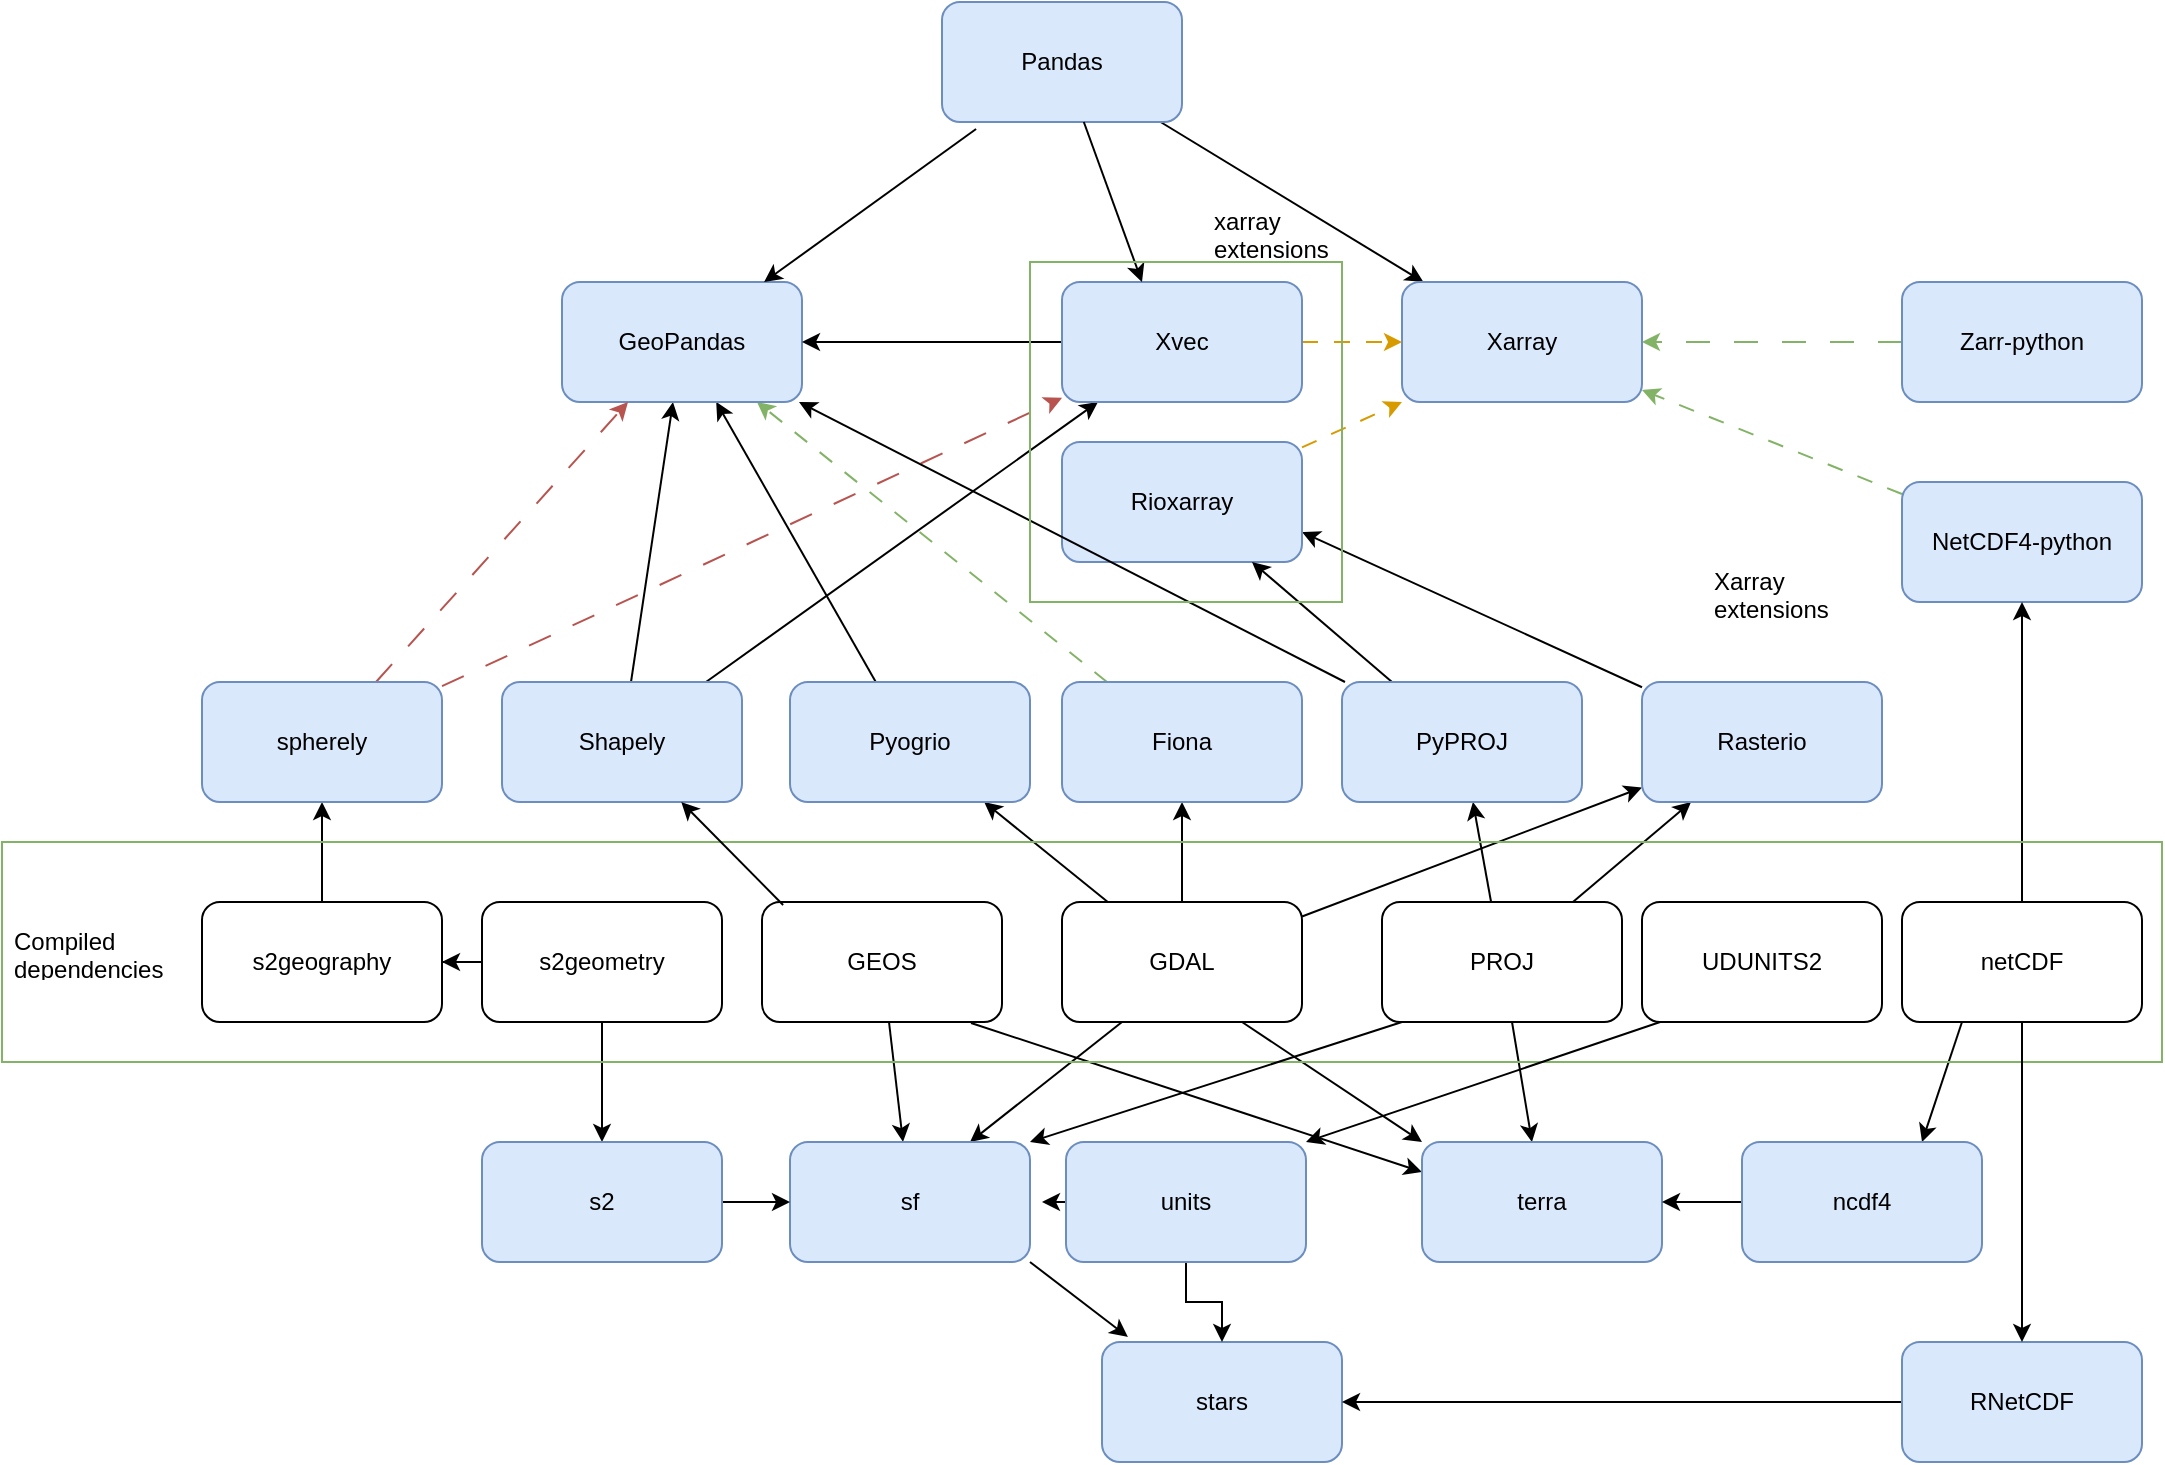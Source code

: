 <mxfile version="24.8.3">
  <diagram name="Page-1" id="YpKSIcgt4raoAJl-A2hk">
    <mxGraphModel dx="2203" dy="908" grid="1" gridSize="10" guides="1" tooltips="1" connect="1" arrows="1" fold="1" page="1" pageScale="1" pageWidth="827" pageHeight="1169" math="0" shadow="0">
      <root>
        <mxCell id="0" />
        <mxCell id="1" parent="0" />
        <mxCell id="cOpkqLJVpFi0IKKhEmXB-14" value="" style="rounded=0;orthogonalLoop=1;jettySize=auto;html=1;" parent="1" source="GJdVX7ViqiDl456XCQRg-1" target="cOpkqLJVpFi0IKKhEmXB-7" edge="1">
          <mxGeometry relative="1" as="geometry" />
        </mxCell>
        <mxCell id="cOpkqLJVpFi0IKKhEmXB-23" style="rounded=0;orthogonalLoop=1;jettySize=auto;html=1;exitX=0.871;exitY=1.008;exitDx=0;exitDy=0;entryX=0;entryY=0.25;entryDx=0;entryDy=0;exitPerimeter=0;" parent="1" source="GJdVX7ViqiDl456XCQRg-1" target="cOpkqLJVpFi0IKKhEmXB-10" edge="1">
          <mxGeometry relative="1" as="geometry" />
        </mxCell>
        <mxCell id="GJdVX7ViqiDl456XCQRg-1" value="GEOS" style="rounded=1;whiteSpace=wrap;html=1;" parent="1" vertex="1">
          <mxGeometry x="230" y="690" width="120" height="60" as="geometry" />
        </mxCell>
        <mxCell id="QDiaEL_Vq7gMq8w6c5RD-6" style="rounded=0;orthogonalLoop=1;jettySize=auto;html=1;" parent="1" source="GJdVX7ViqiDl456XCQRg-2" target="GJdVX7ViqiDl456XCQRg-5" edge="1">
          <mxGeometry relative="1" as="geometry" />
        </mxCell>
        <mxCell id="QDiaEL_Vq7gMq8w6c5RD-7" style="rounded=0;orthogonalLoop=1;jettySize=auto;html=1;" parent="1" source="GJdVX7ViqiDl456XCQRg-2" target="GJdVX7ViqiDl456XCQRg-6" edge="1">
          <mxGeometry relative="1" as="geometry" />
        </mxCell>
        <mxCell id="QDiaEL_Vq7gMq8w6c5RD-8" style="rounded=0;orthogonalLoop=1;jettySize=auto;html=1;" parent="1" source="GJdVX7ViqiDl456XCQRg-2" target="GJdVX7ViqiDl456XCQRg-7" edge="1">
          <mxGeometry relative="1" as="geometry" />
        </mxCell>
        <mxCell id="cOpkqLJVpFi0IKKhEmXB-17" style="rounded=0;orthogonalLoop=1;jettySize=auto;html=1;exitX=0.25;exitY=1;exitDx=0;exitDy=0;entryX=0.75;entryY=0;entryDx=0;entryDy=0;" parent="1" source="GJdVX7ViqiDl456XCQRg-2" target="cOpkqLJVpFi0IKKhEmXB-7" edge="1">
          <mxGeometry relative="1" as="geometry" />
        </mxCell>
        <mxCell id="cOpkqLJVpFi0IKKhEmXB-22" style="rounded=0;orthogonalLoop=1;jettySize=auto;html=1;exitX=0.75;exitY=1;exitDx=0;exitDy=0;entryX=0;entryY=0;entryDx=0;entryDy=0;" parent="1" source="GJdVX7ViqiDl456XCQRg-2" target="cOpkqLJVpFi0IKKhEmXB-10" edge="1">
          <mxGeometry relative="1" as="geometry" />
        </mxCell>
        <mxCell id="GJdVX7ViqiDl456XCQRg-2" value="GDAL" style="rounded=1;whiteSpace=wrap;html=1;" parent="1" vertex="1">
          <mxGeometry x="380" y="690" width="120" height="60" as="geometry" />
        </mxCell>
        <mxCell id="QDiaEL_Vq7gMq8w6c5RD-20" value="" style="rounded=0;orthogonalLoop=1;jettySize=auto;html=1;" parent="1" source="GJdVX7ViqiDl456XCQRg-3" target="QDiaEL_Vq7gMq8w6c5RD-19" edge="1">
          <mxGeometry relative="1" as="geometry" />
        </mxCell>
        <mxCell id="QDiaEL_Vq7gMq8w6c5RD-28" style="rounded=0;orthogonalLoop=1;jettySize=auto;html=1;" parent="1" source="GJdVX7ViqiDl456XCQRg-3" target="GJdVX7ViqiDl456XCQRg-7" edge="1">
          <mxGeometry relative="1" as="geometry" />
        </mxCell>
        <mxCell id="cOpkqLJVpFi0IKKhEmXB-20" value="" style="rounded=0;orthogonalLoop=1;jettySize=auto;html=1;" parent="1" source="GJdVX7ViqiDl456XCQRg-3" target="cOpkqLJVpFi0IKKhEmXB-10" edge="1">
          <mxGeometry relative="1" as="geometry" />
        </mxCell>
        <mxCell id="GJdVX7ViqiDl456XCQRg-3" value="PROJ" style="rounded=1;whiteSpace=wrap;html=1;" parent="1" vertex="1">
          <mxGeometry x="540" y="690" width="120" height="60" as="geometry" />
        </mxCell>
        <mxCell id="QDiaEL_Vq7gMq8w6c5RD-2" style="rounded=0;orthogonalLoop=1;jettySize=auto;html=1;" parent="1" source="GJdVX7ViqiDl456XCQRg-4" target="GJdVX7ViqiDl456XCQRg-8" edge="1">
          <mxGeometry relative="1" as="geometry" />
        </mxCell>
        <mxCell id="QDiaEL_Vq7gMq8w6c5RD-11" style="rounded=0;orthogonalLoop=1;jettySize=auto;html=1;" parent="1" source="GJdVX7ViqiDl456XCQRg-4" target="GJdVX7ViqiDl456XCQRg-11" edge="1">
          <mxGeometry relative="1" as="geometry" />
        </mxCell>
        <mxCell id="GJdVX7ViqiDl456XCQRg-4" value="Shapely" style="rounded=1;whiteSpace=wrap;html=1;fillColor=#dae8fc;strokeColor=#6c8ebf;" parent="1" vertex="1">
          <mxGeometry x="100" y="580" width="120" height="60" as="geometry" />
        </mxCell>
        <mxCell id="QDiaEL_Vq7gMq8w6c5RD-3" style="rounded=0;orthogonalLoop=1;jettySize=auto;html=1;" parent="1" source="GJdVX7ViqiDl456XCQRg-5" target="GJdVX7ViqiDl456XCQRg-8" edge="1">
          <mxGeometry relative="1" as="geometry" />
        </mxCell>
        <mxCell id="GJdVX7ViqiDl456XCQRg-5" value="Pyogrio" style="rounded=1;whiteSpace=wrap;html=1;fillColor=#dae8fc;strokeColor=#6c8ebf;" parent="1" vertex="1">
          <mxGeometry x="244" y="580" width="120" height="60" as="geometry" />
        </mxCell>
        <mxCell id="QDiaEL_Vq7gMq8w6c5RD-4" style="rounded=0;orthogonalLoop=1;jettySize=auto;html=1;dashed=1;dashPattern=8 8;fillColor=#d5e8d4;strokeColor=#82b366;" parent="1" source="GJdVX7ViqiDl456XCQRg-6" target="GJdVX7ViqiDl456XCQRg-8" edge="1">
          <mxGeometry relative="1" as="geometry" />
        </mxCell>
        <mxCell id="GJdVX7ViqiDl456XCQRg-6" value="Fiona" style="rounded=1;whiteSpace=wrap;html=1;fillColor=#dae8fc;strokeColor=#6c8ebf;" parent="1" vertex="1">
          <mxGeometry x="380" y="580" width="120" height="60" as="geometry" />
        </mxCell>
        <mxCell id="QDiaEL_Vq7gMq8w6c5RD-9" style="rounded=0;orthogonalLoop=1;jettySize=auto;html=1;entryX=1;entryY=0.75;entryDx=0;entryDy=0;" parent="1" source="GJdVX7ViqiDl456XCQRg-7" target="GJdVX7ViqiDl456XCQRg-12" edge="1">
          <mxGeometry relative="1" as="geometry" />
        </mxCell>
        <mxCell id="GJdVX7ViqiDl456XCQRg-7" value="Rasterio" style="rounded=1;whiteSpace=wrap;html=1;fillColor=#dae8fc;strokeColor=#6c8ebf;" parent="1" vertex="1">
          <mxGeometry x="670" y="580" width="120" height="60" as="geometry" />
        </mxCell>
        <mxCell id="GJdVX7ViqiDl456XCQRg-8" value="GeoPandas" style="rounded=1;whiteSpace=wrap;html=1;fillColor=#dae8fc;strokeColor=#6c8ebf;" parent="1" vertex="1">
          <mxGeometry x="130" y="380" width="120" height="60" as="geometry" />
        </mxCell>
        <mxCell id="QDiaEL_Vq7gMq8w6c5RD-1" style="rounded=0;orthogonalLoop=1;jettySize=auto;html=1;exitX=0;exitY=0.5;exitDx=0;exitDy=0;" parent="1" source="GJdVX7ViqiDl456XCQRg-11" target="GJdVX7ViqiDl456XCQRg-8" edge="1">
          <mxGeometry relative="1" as="geometry" />
        </mxCell>
        <mxCell id="QDiaEL_Vq7gMq8w6c5RD-26" style="rounded=0;orthogonalLoop=1;jettySize=auto;html=1;" parent="1" source="GJdVX7ViqiDl456XCQRg-9" target="GJdVX7ViqiDl456XCQRg-10" edge="1">
          <mxGeometry relative="1" as="geometry" />
        </mxCell>
        <mxCell id="GJdVX7ViqiDl456XCQRg-9" value="Pandas" style="rounded=1;whiteSpace=wrap;html=1;fillColor=#dae8fc;strokeColor=#6c8ebf;" parent="1" vertex="1">
          <mxGeometry x="320" y="240" width="120" height="60" as="geometry" />
        </mxCell>
        <mxCell id="GJdVX7ViqiDl456XCQRg-10" value="Xarray" style="rounded=1;whiteSpace=wrap;html=1;fillColor=#dae8fc;strokeColor=#6c8ebf;" parent="1" vertex="1">
          <mxGeometry x="550" y="380" width="120" height="60" as="geometry" />
        </mxCell>
        <mxCell id="QDiaEL_Vq7gMq8w6c5RD-12" style="rounded=0;orthogonalLoop=1;jettySize=auto;html=1;dashed=1;dashPattern=8 8;fillColor=#ffe6cc;strokeColor=#d79b00;" parent="1" source="GJdVX7ViqiDl456XCQRg-11" target="GJdVX7ViqiDl456XCQRg-10" edge="1">
          <mxGeometry relative="1" as="geometry" />
        </mxCell>
        <mxCell id="GJdVX7ViqiDl456XCQRg-11" value="Xvec" style="rounded=1;whiteSpace=wrap;html=1;fillColor=#dae8fc;strokeColor=#6c8ebf;" parent="1" vertex="1">
          <mxGeometry x="380" y="380" width="120" height="60" as="geometry" />
        </mxCell>
        <mxCell id="QDiaEL_Vq7gMq8w6c5RD-10" style="rounded=0;orthogonalLoop=1;jettySize=auto;html=1;dashed=1;dashPattern=8 8;fillColor=#ffe6cc;strokeColor=#d79b00;entryX=0;entryY=1;entryDx=0;entryDy=0;" parent="1" source="GJdVX7ViqiDl456XCQRg-12" target="GJdVX7ViqiDl456XCQRg-10" edge="1">
          <mxGeometry relative="1" as="geometry">
            <mxPoint x="600" y="450" as="targetPoint" />
          </mxGeometry>
        </mxCell>
        <mxCell id="GJdVX7ViqiDl456XCQRg-12" value="Rioxarray" style="rounded=1;whiteSpace=wrap;html=1;fillColor=#dae8fc;strokeColor=#6c8ebf;" parent="1" vertex="1">
          <mxGeometry x="380" y="460" width="120" height="60" as="geometry" />
        </mxCell>
        <mxCell id="QDiaEL_Vq7gMq8w6c5RD-14" style="rounded=0;orthogonalLoop=1;jettySize=auto;html=1;dashed=1;dashPattern=8 8;fillColor=#d5e8d4;strokeColor=#82b366;" parent="1" source="GJdVX7ViqiDl456XCQRg-13" target="GJdVX7ViqiDl456XCQRg-10" edge="1">
          <mxGeometry relative="1" as="geometry" />
        </mxCell>
        <mxCell id="GJdVX7ViqiDl456XCQRg-13" value="NetCDF4-python" style="rounded=1;whiteSpace=wrap;html=1;fillColor=#dae8fc;strokeColor=#6c8ebf;" parent="1" vertex="1">
          <mxGeometry x="800" y="480" width="120" height="60" as="geometry" />
        </mxCell>
        <mxCell id="QDiaEL_Vq7gMq8w6c5RD-13" style="rounded=0;orthogonalLoop=1;jettySize=auto;html=1;" parent="1" source="GJdVX7ViqiDl456XCQRg-14" target="GJdVX7ViqiDl456XCQRg-13" edge="1">
          <mxGeometry relative="1" as="geometry" />
        </mxCell>
        <mxCell id="cOpkqLJVpFi0IKKhEmXB-28" style="rounded=0;orthogonalLoop=1;jettySize=auto;html=1;exitX=0.25;exitY=1;exitDx=0;exitDy=0;entryX=0.75;entryY=0;entryDx=0;entryDy=0;" parent="1" source="GJdVX7ViqiDl456XCQRg-14" target="cOpkqLJVpFi0IKKhEmXB-27" edge="1">
          <mxGeometry relative="1" as="geometry" />
        </mxCell>
        <mxCell id="GJdVX7ViqiDl456XCQRg-14" value="netCDF" style="rounded=1;whiteSpace=wrap;html=1;" parent="1" vertex="1">
          <mxGeometry x="800" y="690" width="120" height="60" as="geometry" />
        </mxCell>
        <mxCell id="QDiaEL_Vq7gMq8w6c5RD-15" value="" style="edgeStyle=orthogonalEdgeStyle;rounded=0;orthogonalLoop=1;jettySize=auto;html=1;" parent="1" source="GJdVX7ViqiDl456XCQRg-15" target="GJdVX7ViqiDl456XCQRg-16" edge="1">
          <mxGeometry relative="1" as="geometry" />
        </mxCell>
        <mxCell id="QDiaEL_Vq7gMq8w6c5RD-16" style="rounded=0;orthogonalLoop=1;jettySize=auto;html=1;entryX=0.5;entryY=1;entryDx=0;entryDy=0;" parent="1" source="GJdVX7ViqiDl456XCQRg-16" target="GJdVX7ViqiDl456XCQRg-17" edge="1">
          <mxGeometry relative="1" as="geometry" />
        </mxCell>
        <mxCell id="cOpkqLJVpFi0IKKhEmXB-19" value="" style="edgeStyle=orthogonalEdgeStyle;rounded=0;orthogonalLoop=1;jettySize=auto;html=1;" parent="1" source="GJdVX7ViqiDl456XCQRg-16" target="cOpkqLJVpFi0IKKhEmXB-8" edge="1">
          <mxGeometry relative="1" as="geometry" />
        </mxCell>
        <mxCell id="GJdVX7ViqiDl456XCQRg-16" value="s2geography" style="rounded=1;whiteSpace=wrap;html=1;" parent="1" vertex="1">
          <mxGeometry x="-50" y="690" width="120" height="60" as="geometry" />
        </mxCell>
        <mxCell id="QDiaEL_Vq7gMq8w6c5RD-17" style="rounded=0;orthogonalLoop=1;jettySize=auto;html=1;dashed=1;dashPattern=12 12;fillColor=#f8cecc;strokeColor=#b85450;" parent="1" source="GJdVX7ViqiDl456XCQRg-17" target="GJdVX7ViqiDl456XCQRg-8" edge="1">
          <mxGeometry relative="1" as="geometry" />
        </mxCell>
        <mxCell id="QDiaEL_Vq7gMq8w6c5RD-22" style="rounded=0;orthogonalLoop=1;jettySize=auto;html=1;dashed=1;dashPattern=12 12;fillColor=#f8cecc;strokeColor=#b85450;" parent="1" source="GJdVX7ViqiDl456XCQRg-17" target="GJdVX7ViqiDl456XCQRg-11" edge="1">
          <mxGeometry relative="1" as="geometry" />
        </mxCell>
        <mxCell id="GJdVX7ViqiDl456XCQRg-17" value="spherely" style="rounded=1;whiteSpace=wrap;html=1;fillColor=#dae8fc;strokeColor=#6c8ebf;" parent="1" vertex="1">
          <mxGeometry x="-50" y="580" width="120" height="60" as="geometry" />
        </mxCell>
        <mxCell id="QDiaEL_Vq7gMq8w6c5RD-21" style="rounded=0;orthogonalLoop=1;jettySize=auto;html=1;" parent="1" source="QDiaEL_Vq7gMq8w6c5RD-19" target="GJdVX7ViqiDl456XCQRg-8" edge="1">
          <mxGeometry relative="1" as="geometry" />
        </mxCell>
        <mxCell id="QDiaEL_Vq7gMq8w6c5RD-27" style="rounded=0;orthogonalLoop=1;jettySize=auto;html=1;" parent="1" source="QDiaEL_Vq7gMq8w6c5RD-19" target="GJdVX7ViqiDl456XCQRg-12" edge="1">
          <mxGeometry relative="1" as="geometry" />
        </mxCell>
        <mxCell id="QDiaEL_Vq7gMq8w6c5RD-19" value="PyPROJ" style="rounded=1;whiteSpace=wrap;html=1;fillColor=#dae8fc;strokeColor=#6c8ebf;" parent="1" vertex="1">
          <mxGeometry x="520" y="580" width="120" height="60" as="geometry" />
        </mxCell>
        <mxCell id="QDiaEL_Vq7gMq8w6c5RD-25" style="rounded=0;orthogonalLoop=1;jettySize=auto;html=1;dashed=1;dashPattern=12 12;fillColor=#d5e8d4;strokeColor=#82b366;" parent="1" source="QDiaEL_Vq7gMq8w6c5RD-23" target="GJdVX7ViqiDl456XCQRg-10" edge="1">
          <mxGeometry relative="1" as="geometry" />
        </mxCell>
        <mxCell id="QDiaEL_Vq7gMq8w6c5RD-23" value="Zarr-python" style="rounded=1;whiteSpace=wrap;html=1;fillColor=#dae8fc;strokeColor=#6c8ebf;" parent="1" vertex="1">
          <mxGeometry x="800" y="380" width="120" height="60" as="geometry" />
        </mxCell>
        <mxCell id="D4bfI-xI0zdicXx17f72-6" value="xarray extensions" style="text;strokeColor=none;fillColor=none;align=left;verticalAlign=middle;spacingLeft=4;spacingRight=4;overflow=hidden;points=[[0,0.5],[1,0.5]];portConstraint=eastwest;rotatable=0;whiteSpace=wrap;html=1;" parent="1" vertex="1">
          <mxGeometry x="450" y="340" width="80" height="30" as="geometry" />
        </mxCell>
        <mxCell id="D4bfI-xI0zdicXx17f72-10" value="Xarray extensions" style="text;strokeColor=none;fillColor=none;align=left;verticalAlign=middle;spacingLeft=4;spacingRight=4;overflow=hidden;points=[[0,0.5],[1,0.5]];portConstraint=eastwest;rotatable=0;whiteSpace=wrap;html=1;" parent="1" vertex="1">
          <mxGeometry x="700" y="520" width="80" height="30" as="geometry" />
        </mxCell>
        <mxCell id="D4bfI-xI0zdicXx17f72-11" value="" style="rounded=0;whiteSpace=wrap;html=1;fillColor=none;strokeColor=#82b366;" parent="1" vertex="1">
          <mxGeometry x="-150" y="660" width="1080" height="110" as="geometry" />
        </mxCell>
        <mxCell id="D4bfI-xI0zdicXx17f72-12" value="Compiled dependencies" style="text;strokeColor=none;fillColor=none;align=left;verticalAlign=middle;spacingLeft=4;spacingRight=4;overflow=hidden;points=[[0,0.5],[1,0.5]];portConstraint=eastwest;rotatable=0;whiteSpace=wrap;html=1;" parent="1" vertex="1">
          <mxGeometry x="-150" y="700" width="90" height="30" as="geometry" />
        </mxCell>
        <mxCell id="GJdVX7ViqiDl456XCQRg-15" value="s2geometry" style="rounded=1;whiteSpace=wrap;html=1;" parent="1" vertex="1">
          <mxGeometry x="90" y="690" width="120" height="60" as="geometry" />
        </mxCell>
        <mxCell id="cOpkqLJVpFi0IKKhEmXB-3" value="" style="endArrow=classic;html=1;rounded=0;exitX=0.088;exitY=0.025;exitDx=0;exitDy=0;exitPerimeter=0;" parent="1" source="GJdVX7ViqiDl456XCQRg-1" target="GJdVX7ViqiDl456XCQRg-4" edge="1">
          <mxGeometry width="50" height="50" relative="1" as="geometry">
            <mxPoint x="260" y="720" as="sourcePoint" />
            <mxPoint x="315" y="670" as="targetPoint" />
          </mxGeometry>
        </mxCell>
        <mxCell id="cOpkqLJVpFi0IKKhEmXB-4" value="" style="rounded=0;orthogonalLoop=1;jettySize=auto;html=1;" parent="1" source="GJdVX7ViqiDl456XCQRg-9" edge="1">
          <mxGeometry relative="1" as="geometry">
            <mxPoint x="513" y="240" as="sourcePoint" />
            <mxPoint x="420" y="380" as="targetPoint" />
          </mxGeometry>
        </mxCell>
        <mxCell id="D4bfI-xI0zdicXx17f72-9" value="" style="rounded=0;whiteSpace=wrap;html=1;fillColor=none;strokeColor=#82b366;" parent="1" vertex="1">
          <mxGeometry x="364" y="370" width="156" height="170" as="geometry" />
        </mxCell>
        <mxCell id="cOpkqLJVpFi0IKKhEmXB-6" value="" style="endArrow=classic;html=1;rounded=0;entryX=0.842;entryY=0;entryDx=0;entryDy=0;entryPerimeter=0;exitX=0.142;exitY=1.058;exitDx=0;exitDy=0;exitPerimeter=0;" parent="1" source="GJdVX7ViqiDl456XCQRg-9" target="GJdVX7ViqiDl456XCQRg-8" edge="1">
          <mxGeometry width="50" height="50" relative="1" as="geometry">
            <mxPoint x="310" y="260" as="sourcePoint" />
            <mxPoint x="230" y="240" as="targetPoint" />
          </mxGeometry>
        </mxCell>
        <mxCell id="cOpkqLJVpFi0IKKhEmXB-7" value="sf" style="rounded=1;whiteSpace=wrap;html=1;fillColor=#dae8fc;strokeColor=#6c8ebf;" parent="1" vertex="1">
          <mxGeometry x="244" y="810" width="120" height="60" as="geometry" />
        </mxCell>
        <mxCell id="cOpkqLJVpFi0IKKhEmXB-18" style="edgeStyle=orthogonalEdgeStyle;rounded=0;orthogonalLoop=1;jettySize=auto;html=1;exitX=1;exitY=0.5;exitDx=0;exitDy=0;entryX=0;entryY=0.5;entryDx=0;entryDy=0;" parent="1" source="cOpkqLJVpFi0IKKhEmXB-8" target="cOpkqLJVpFi0IKKhEmXB-7" edge="1">
          <mxGeometry relative="1" as="geometry" />
        </mxCell>
        <mxCell id="cOpkqLJVpFi0IKKhEmXB-8" value="s2" style="rounded=1;whiteSpace=wrap;html=1;fillColor=#dae8fc;strokeColor=#6c8ebf;" parent="1" vertex="1">
          <mxGeometry x="90" y="810" width="120" height="60" as="geometry" />
        </mxCell>
        <mxCell id="cOpkqLJVpFi0IKKhEmXB-9" value="stars" style="rounded=1;whiteSpace=wrap;html=1;fillColor=#dae8fc;strokeColor=#6c8ebf;" parent="1" vertex="1">
          <mxGeometry x="400" y="910" width="120" height="60" as="geometry" />
        </mxCell>
        <mxCell id="cOpkqLJVpFi0IKKhEmXB-10" value="terra" style="rounded=1;whiteSpace=wrap;html=1;fillColor=#dae8fc;strokeColor=#6c8ebf;" parent="1" vertex="1">
          <mxGeometry x="560" y="810" width="120" height="60" as="geometry" />
        </mxCell>
        <mxCell id="cOpkqLJVpFi0IKKhEmXB-13" value="" style="edgeStyle=orthogonalEdgeStyle;rounded=0;orthogonalLoop=1;jettySize=auto;html=1;" parent="1" source="cOpkqLJVpFi0IKKhEmXB-11" target="cOpkqLJVpFi0IKKhEmXB-9" edge="1">
          <mxGeometry relative="1" as="geometry" />
        </mxCell>
        <mxCell id="cOpkqLJVpFi0IKKhEmXB-11" value="RNetCDF" style="rounded=1;whiteSpace=wrap;html=1;fillColor=#dae8fc;strokeColor=#6c8ebf;" parent="1" vertex="1">
          <mxGeometry x="800" y="910" width="120" height="60" as="geometry" />
        </mxCell>
        <mxCell id="cOpkqLJVpFi0IKKhEmXB-12" value="" style="endArrow=classic;html=1;rounded=0;exitX=0.5;exitY=1;exitDx=0;exitDy=0;entryX=0.5;entryY=0;entryDx=0;entryDy=0;" parent="1" source="GJdVX7ViqiDl456XCQRg-14" target="cOpkqLJVpFi0IKKhEmXB-11" edge="1">
          <mxGeometry width="50" height="50" relative="1" as="geometry">
            <mxPoint x="780" y="800" as="sourcePoint" />
            <mxPoint x="840" y="900" as="targetPoint" />
          </mxGeometry>
        </mxCell>
        <mxCell id="cOpkqLJVpFi0IKKhEmXB-21" style="rounded=0;orthogonalLoop=1;jettySize=auto;html=1;entryX=1;entryY=0;entryDx=0;entryDy=0;" parent="1" target="cOpkqLJVpFi0IKKhEmXB-7" edge="1">
          <mxGeometry relative="1" as="geometry">
            <mxPoint x="550" y="750" as="sourcePoint" />
          </mxGeometry>
        </mxCell>
        <mxCell id="cOpkqLJVpFi0IKKhEmXB-24" style="rounded=0;orthogonalLoop=1;jettySize=auto;html=1;exitX=1;exitY=1;exitDx=0;exitDy=0;entryX=0.108;entryY=-0.042;entryDx=0;entryDy=0;entryPerimeter=0;" parent="1" source="cOpkqLJVpFi0IKKhEmXB-7" target="cOpkqLJVpFi0IKKhEmXB-9" edge="1">
          <mxGeometry relative="1" as="geometry" />
        </mxCell>
        <mxCell id="cOpkqLJVpFi0IKKhEmXB-26" style="rounded=0;orthogonalLoop=1;jettySize=auto;html=1;exitX=0.088;exitY=0.992;exitDx=0;exitDy=0;entryX=1;entryY=0;entryDx=0;entryDy=0;exitPerimeter=0;" parent="1" source="cOpkqLJVpFi0IKKhEmXB-25" target="kmKOHBo_5ijxBkN7VlWp-1" edge="1">
          <mxGeometry relative="1" as="geometry" />
        </mxCell>
        <mxCell id="cOpkqLJVpFi0IKKhEmXB-25" value="UDUNITS2" style="rounded=1;whiteSpace=wrap;html=1;" parent="1" vertex="1">
          <mxGeometry x="670" y="690" width="120" height="60" as="geometry" />
        </mxCell>
        <mxCell id="cOpkqLJVpFi0IKKhEmXB-29" style="edgeStyle=orthogonalEdgeStyle;rounded=0;orthogonalLoop=1;jettySize=auto;html=1;exitX=0;exitY=0.5;exitDx=0;exitDy=0;entryX=1;entryY=0.5;entryDx=0;entryDy=0;" parent="1" source="cOpkqLJVpFi0IKKhEmXB-27" target="cOpkqLJVpFi0IKKhEmXB-10" edge="1">
          <mxGeometry relative="1" as="geometry" />
        </mxCell>
        <mxCell id="cOpkqLJVpFi0IKKhEmXB-27" value="ncdf4" style="rounded=1;whiteSpace=wrap;html=1;fillColor=#dae8fc;strokeColor=#6c8ebf;" parent="1" vertex="1">
          <mxGeometry x="720" y="810" width="120" height="60" as="geometry" />
        </mxCell>
        <mxCell id="kmKOHBo_5ijxBkN7VlWp-2" style="edgeStyle=orthogonalEdgeStyle;rounded=0;orthogonalLoop=1;jettySize=auto;html=1;exitX=0;exitY=0.5;exitDx=0;exitDy=0;" edge="1" parent="1" source="kmKOHBo_5ijxBkN7VlWp-1">
          <mxGeometry relative="1" as="geometry">
            <mxPoint x="370" y="840" as="targetPoint" />
          </mxGeometry>
        </mxCell>
        <mxCell id="kmKOHBo_5ijxBkN7VlWp-5" style="edgeStyle=orthogonalEdgeStyle;rounded=0;orthogonalLoop=1;jettySize=auto;html=1;exitX=0.5;exitY=1;exitDx=0;exitDy=0;entryX=0.5;entryY=0;entryDx=0;entryDy=0;" edge="1" parent="1" source="kmKOHBo_5ijxBkN7VlWp-1" target="cOpkqLJVpFi0IKKhEmXB-9">
          <mxGeometry relative="1" as="geometry" />
        </mxCell>
        <mxCell id="kmKOHBo_5ijxBkN7VlWp-1" value="units" style="rounded=1;whiteSpace=wrap;html=1;fillColor=#dae8fc;strokeColor=#6c8ebf;" vertex="1" parent="1">
          <mxGeometry x="382" y="810" width="120" height="60" as="geometry" />
        </mxCell>
      </root>
    </mxGraphModel>
  </diagram>
</mxfile>
